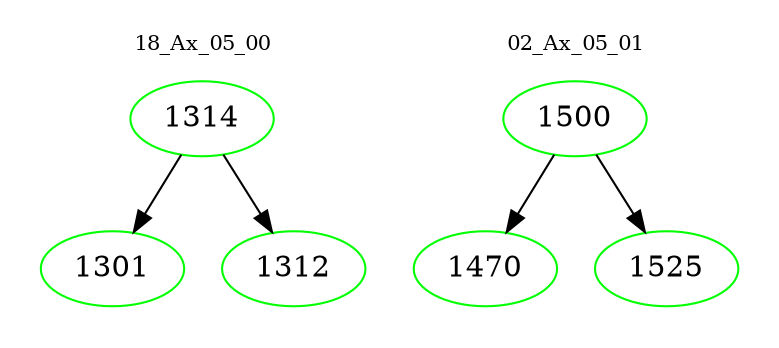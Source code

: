 digraph{
subgraph cluster_0 {
color = white
label = "18_Ax_05_00";
fontsize=10;
T0_1314 [label="1314", color="green"]
T0_1314 -> T0_1301 [color="black"]
T0_1301 [label="1301", color="green"]
T0_1314 -> T0_1312 [color="black"]
T0_1312 [label="1312", color="green"]
}
subgraph cluster_1 {
color = white
label = "02_Ax_05_01";
fontsize=10;
T1_1500 [label="1500", color="green"]
T1_1500 -> T1_1470 [color="black"]
T1_1470 [label="1470", color="green"]
T1_1500 -> T1_1525 [color="black"]
T1_1525 [label="1525", color="green"]
}
}
